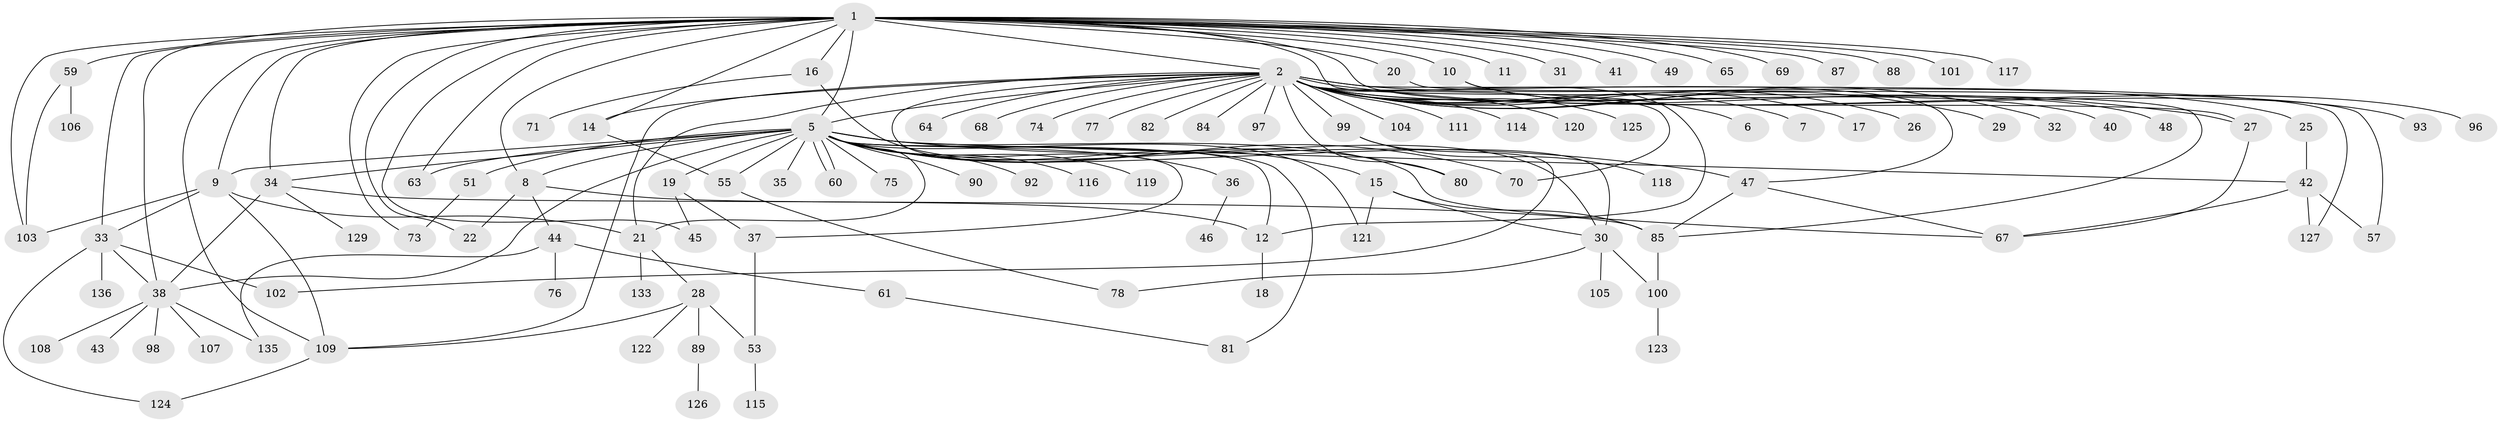 // original degree distribution, {31: 0.007352941176470588, 9: 0.007352941176470588, 39: 0.007352941176470588, 7: 0.029411764705882353, 21: 0.007352941176470588, 1: 0.4632352941176471, 3: 0.16176470588235295, 5: 0.051470588235294115, 22: 0.007352941176470588, 4: 0.03676470588235294, 2: 0.20588235294117646, 6: 0.007352941176470588, 10: 0.007352941176470588}
// Generated by graph-tools (version 1.1) at 2025/11/02/27/25 16:11:12]
// undirected, 108 vertices, 155 edges
graph export_dot {
graph [start="1"]
  node [color=gray90,style=filled];
  1 [super="+4"];
  2 [super="+3"];
  5 [super="+13"];
  6;
  7;
  8 [super="+86"];
  9 [super="+91"];
  10;
  11;
  12 [super="+58"];
  14;
  15 [super="+95"];
  16;
  17;
  18;
  19 [super="+94"];
  20;
  21 [super="+24"];
  22 [super="+23"];
  25 [super="+134"];
  26;
  27 [super="+39"];
  28 [super="+132"];
  29;
  30;
  31;
  32;
  33 [super="+72"];
  34;
  35;
  36 [super="+130"];
  37;
  38 [super="+54"];
  40 [super="+52"];
  41;
  42 [super="+50"];
  43;
  44;
  45;
  46;
  47 [super="+66"];
  48;
  49;
  51;
  53 [super="+131"];
  55 [super="+56"];
  57;
  59 [super="+62"];
  60;
  61 [super="+110"];
  63 [super="+83"];
  64;
  65;
  67 [super="+113"];
  68 [super="+79"];
  69;
  70;
  71;
  73;
  74;
  75;
  76;
  77;
  78;
  80;
  81 [super="+112"];
  82;
  84;
  85 [super="+128"];
  87;
  88;
  89;
  90;
  92;
  93;
  96;
  97;
  98;
  99;
  100;
  101;
  102;
  103;
  104;
  105;
  106;
  107;
  108;
  109;
  111;
  114;
  115;
  116;
  117;
  118;
  119;
  120;
  121;
  122;
  123;
  124;
  125;
  126;
  127;
  129;
  133;
  135;
  136;
  1 -- 2 [weight=3];
  1 -- 5 [weight=4];
  1 -- 8;
  1 -- 10;
  1 -- 11;
  1 -- 14;
  1 -- 16;
  1 -- 20;
  1 -- 31;
  1 -- 33;
  1 -- 34;
  1 -- 38;
  1 -- 41;
  1 -- 45;
  1 -- 49;
  1 -- 59;
  1 -- 63;
  1 -- 65;
  1 -- 69;
  1 -- 73;
  1 -- 85;
  1 -- 87;
  1 -- 88;
  1 -- 101;
  1 -- 103;
  1 -- 117;
  1 -- 9;
  1 -- 109;
  1 -- 22;
  1 -- 27;
  2 -- 26;
  2 -- 48;
  2 -- 68;
  2 -- 80;
  2 -- 104;
  2 -- 120 [weight=2];
  2 -- 125;
  2 -- 64;
  2 -- 5 [weight=2];
  2 -- 6;
  2 -- 7;
  2 -- 70;
  2 -- 74;
  2 -- 12;
  2 -- 77;
  2 -- 14;
  2 -- 17;
  2 -- 82;
  2 -- 84;
  2 -- 25;
  2 -- 27;
  2 -- 29;
  2 -- 30;
  2 -- 32;
  2 -- 97;
  2 -- 99;
  2 -- 40;
  2 -- 109;
  2 -- 47;
  2 -- 111;
  2 -- 114;
  2 -- 127;
  2 -- 21;
  5 -- 8 [weight=3];
  5 -- 12;
  5 -- 19;
  5 -- 35;
  5 -- 37;
  5 -- 38;
  5 -- 51;
  5 -- 60;
  5 -- 60;
  5 -- 63;
  5 -- 70;
  5 -- 75;
  5 -- 81;
  5 -- 67;
  5 -- 9;
  5 -- 15;
  5 -- 80;
  5 -- 90;
  5 -- 92;
  5 -- 34;
  5 -- 36;
  5 -- 47 [weight=2];
  5 -- 116;
  5 -- 119;
  5 -- 121;
  5 -- 55;
  5 -- 42;
  5 -- 21;
  8 -- 12;
  8 -- 22;
  8 -- 44;
  9 -- 21;
  9 -- 33;
  9 -- 103;
  9 -- 109;
  10 -- 93;
  10 -- 96;
  12 -- 18;
  14 -- 55;
  15 -- 30;
  15 -- 85;
  15 -- 121;
  16 -- 30;
  16 -- 71;
  19 -- 45;
  19 -- 37;
  20 -- 57;
  21 -- 133;
  21 -- 28;
  25 -- 42;
  27 -- 67;
  28 -- 53;
  28 -- 89;
  28 -- 109;
  28 -- 122;
  30 -- 78;
  30 -- 100;
  30 -- 105;
  33 -- 124;
  33 -- 136;
  33 -- 102;
  33 -- 38;
  34 -- 38;
  34 -- 129;
  34 -- 85;
  36 -- 46;
  37 -- 53;
  38 -- 43;
  38 -- 98;
  38 -- 107;
  38 -- 108;
  38 -- 135 [weight=2];
  42 -- 67;
  42 -- 57;
  42 -- 127;
  44 -- 61;
  44 -- 76;
  44 -- 135;
  47 -- 67;
  47 -- 85;
  51 -- 73;
  53 -- 115;
  55 -- 78;
  59 -- 103;
  59 -- 106;
  61 -- 81;
  85 -- 100;
  89 -- 126;
  99 -- 102;
  99 -- 118;
  100 -- 123;
  109 -- 124;
}
